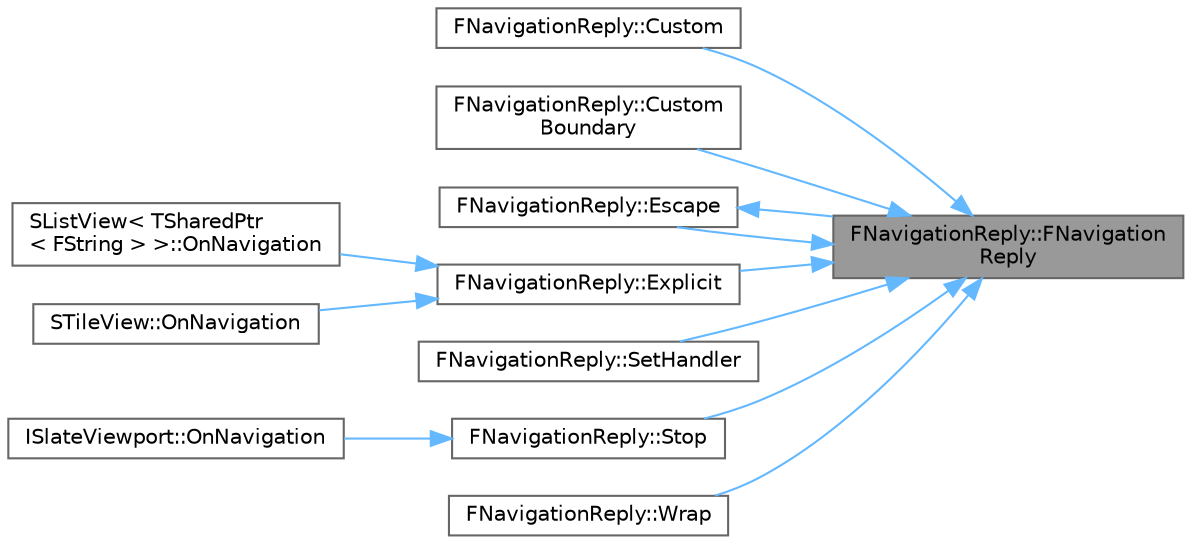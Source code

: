 digraph "FNavigationReply::FNavigationReply"
{
 // INTERACTIVE_SVG=YES
 // LATEX_PDF_SIZE
  bgcolor="transparent";
  edge [fontname=Helvetica,fontsize=10,labelfontname=Helvetica,labelfontsize=10];
  node [fontname=Helvetica,fontsize=10,shape=box,height=0.2,width=0.4];
  rankdir="RL";
  Node1 [id="Node000001",label="FNavigationReply::FNavigation\lReply",height=0.2,width=0.4,color="gray40", fillcolor="grey60", style="filled", fontcolor="black",tooltip="Hidden default constructor."];
  Node1 -> Node2 [id="edge1_Node000001_Node000002",dir="back",color="steelblue1",style="solid",tooltip=" "];
  Node2 [id="Node000002",label="FNavigationReply::Custom",height=0.2,width=0.4,color="grey40", fillcolor="white", style="filled",URL="$d0/d71/classFNavigationReply.html#ac26055eea01319f91f1d05409654f627",tooltip="An event should return a FNavigationReply::Custom() to let the system know to call a custom delegate ..."];
  Node1 -> Node3 [id="edge2_Node000001_Node000003",dir="back",color="steelblue1",style="solid",tooltip=" "];
  Node3 [id="Node000003",label="FNavigationReply::Custom\lBoundary",height=0.2,width=0.4,color="grey40", fillcolor="white", style="filled",URL="$d0/d71/classFNavigationReply.html#a47a1e926e970894ae1f1614df4fc9db3",tooltip="An event should return a FNavigationReply::CustomBoundary() to let the system know to call a custom d..."];
  Node1 -> Node4 [id="edge3_Node000001_Node000004",dir="back",color="steelblue1",style="solid",tooltip=" "];
  Node4 [id="Node000004",label="FNavigationReply::Escape",height=0.2,width=0.4,color="grey40", fillcolor="white", style="filled",URL="$d0/d71/classFNavigationReply.html#a5e30c9f736cb8f17db452753f103e461",tooltip="An event should return a FNavigationReply::Escape() to let the system know that a navigation can esca..."];
  Node4 -> Node1 [id="edge4_Node000004_Node000001",dir="back",color="steelblue1",style="solid",tooltip=" "];
  Node1 -> Node5 [id="edge5_Node000001_Node000005",dir="back",color="steelblue1",style="solid",tooltip=" "];
  Node5 [id="Node000005",label="FNavigationReply::Explicit",height=0.2,width=0.4,color="grey40", fillcolor="white", style="filled",URL="$d0/d71/classFNavigationReply.html#a9ddbf594006164f8935fcee0fdf0701f",tooltip="An event should return a FNavigationReply::Explicit() to let the system know to navigate to an explic..."];
  Node5 -> Node6 [id="edge6_Node000005_Node000006",dir="back",color="steelblue1",style="solid",tooltip=" "];
  Node6 [id="Node000006",label="SListView\< TSharedPtr\l\< FString \> \>::OnNavigation",height=0.2,width=0.4,color="grey40", fillcolor="white", style="filled",URL="$d1/dc1/classSListView.html#ad05b2fa8b1b2fbb977499cc6b618cca2",tooltip=" "];
  Node5 -> Node7 [id="edge7_Node000005_Node000007",dir="back",color="steelblue1",style="solid",tooltip=" "];
  Node7 [id="Node000007",label="STileView::OnNavigation",height=0.2,width=0.4,color="grey40", fillcolor="white", style="filled",URL="$d0/d1a/classSTileView.html#a80198624917e7dbbf0f9a026e645d8bb",tooltip="Called when navigation is requested e.g."];
  Node1 -> Node8 [id="edge8_Node000001_Node000008",dir="back",color="steelblue1",style="solid",tooltip=" "];
  Node8 [id="Node000008",label="FNavigationReply::SetHandler",height=0.2,width=0.4,color="grey40", fillcolor="white", style="filled",URL="$d0/d71/classFNavigationReply.html#abc67f58e195fc61b0c941e4a36e3e75a",tooltip="Set the widget that handled the event; undefined if never handled."];
  Node1 -> Node9 [id="edge9_Node000001_Node000009",dir="back",color="steelblue1",style="solid",tooltip=" "];
  Node9 [id="Node000009",label="FNavigationReply::Stop",height=0.2,width=0.4,color="grey40", fillcolor="white", style="filled",URL="$d0/d71/classFNavigationReply.html#af4a0ef11b1d7c003a89e954996762be8",tooltip="An event should return a FNavigationReply::Stop() to let the system know to stop at the bounds of thi..."];
  Node9 -> Node10 [id="edge10_Node000009_Node000010",dir="back",color="steelblue1",style="solid",tooltip=" "];
  Node10 [id="Node000010",label="ISlateViewport::OnNavigation",height=0.2,width=0.4,color="grey40", fillcolor="white", style="filled",URL="$dd/d3d/classISlateViewport.html#ad0d2addd2cc4719f85759d0ebc2545ad",tooltip="Called when navigation is requested e.g."];
  Node1 -> Node11 [id="edge11_Node000001_Node000011",dir="back",color="steelblue1",style="solid",tooltip=" "];
  Node11 [id="Node000011",label="FNavigationReply::Wrap",height=0.2,width=0.4,color="grey40", fillcolor="white", style="filled",URL="$d0/d71/classFNavigationReply.html#af8a5a79249e71f11ff142fa2ebda5d69",tooltip="An event should return a FNavigationReply::Wrap() to let the system know to wrap at the bounds of thi..."];
}

